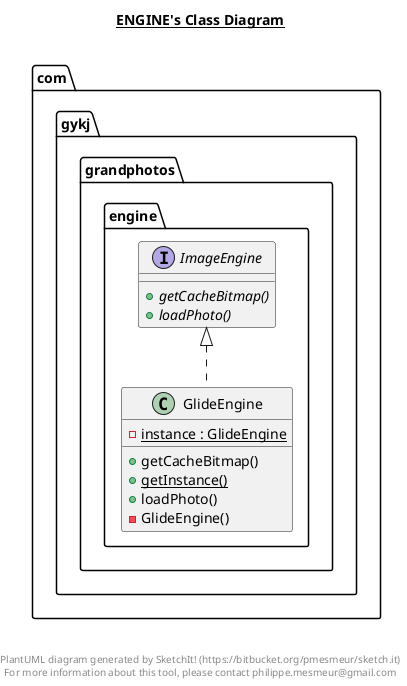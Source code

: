 @startuml

title __ENGINE's Class Diagram__\n

  namespace com.gykj.grandphotos {
    namespace engine {
      class com.gykj.grandphotos.engine.GlideEngine {
          {static} - instance : GlideEngine
          + getCacheBitmap()
          {static} + getInstance()
          + loadPhoto()
          - GlideEngine()
      }
    }
  }
  

  namespace com.gykj.grandphotos {
    namespace engine {
      interface com.gykj.grandphotos.engine.ImageEngine {
          {abstract} + getCacheBitmap()
          {abstract} + loadPhoto()
      }
    }
  }
  

  com.gykj.grandphotos.engine.GlideEngine .up.|> com.gykj.grandphotos.engine.ImageEngine


right footer


PlantUML diagram generated by SketchIt! (https://bitbucket.org/pmesmeur/sketch.it)
For more information about this tool, please contact philippe.mesmeur@gmail.com
endfooter

@enduml
